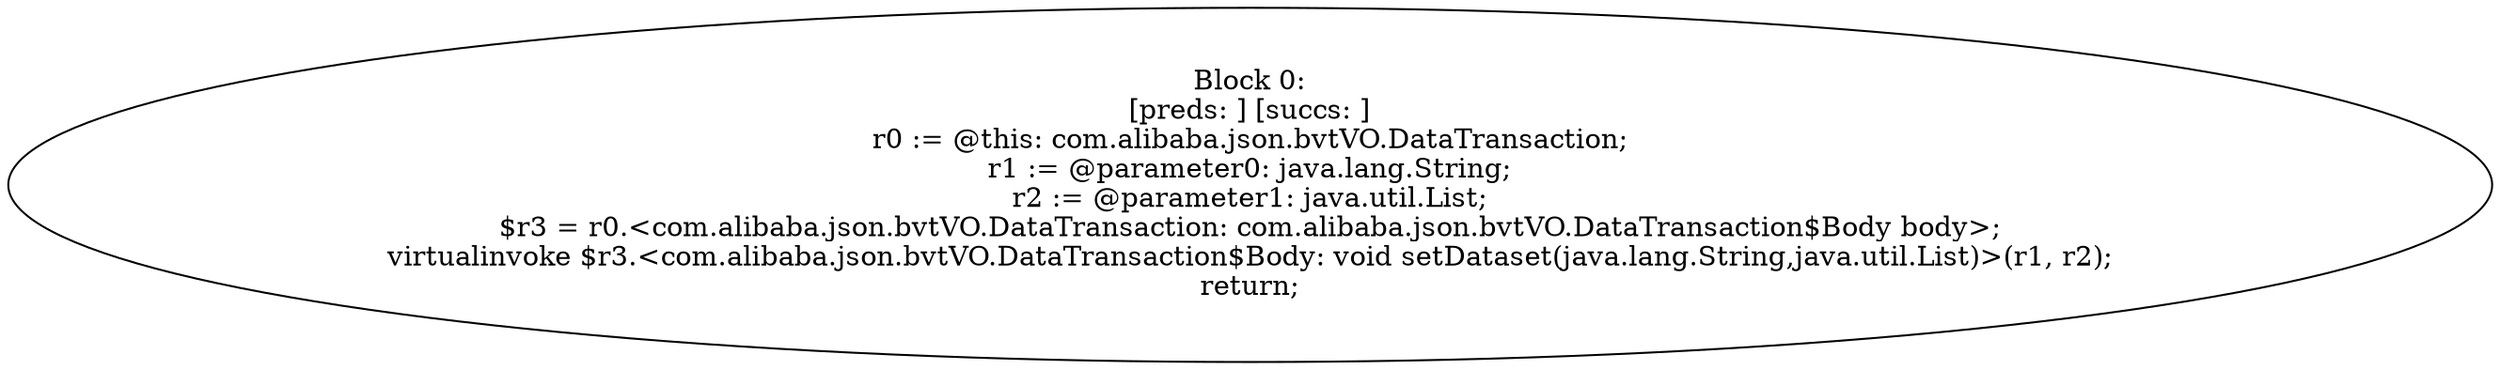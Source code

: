 digraph "unitGraph" {
    "Block 0:
[preds: ] [succs: ]
r0 := @this: com.alibaba.json.bvtVO.DataTransaction;
r1 := @parameter0: java.lang.String;
r2 := @parameter1: java.util.List;
$r3 = r0.<com.alibaba.json.bvtVO.DataTransaction: com.alibaba.json.bvtVO.DataTransaction$Body body>;
virtualinvoke $r3.<com.alibaba.json.bvtVO.DataTransaction$Body: void setDataset(java.lang.String,java.util.List)>(r1, r2);
return;
"
}
